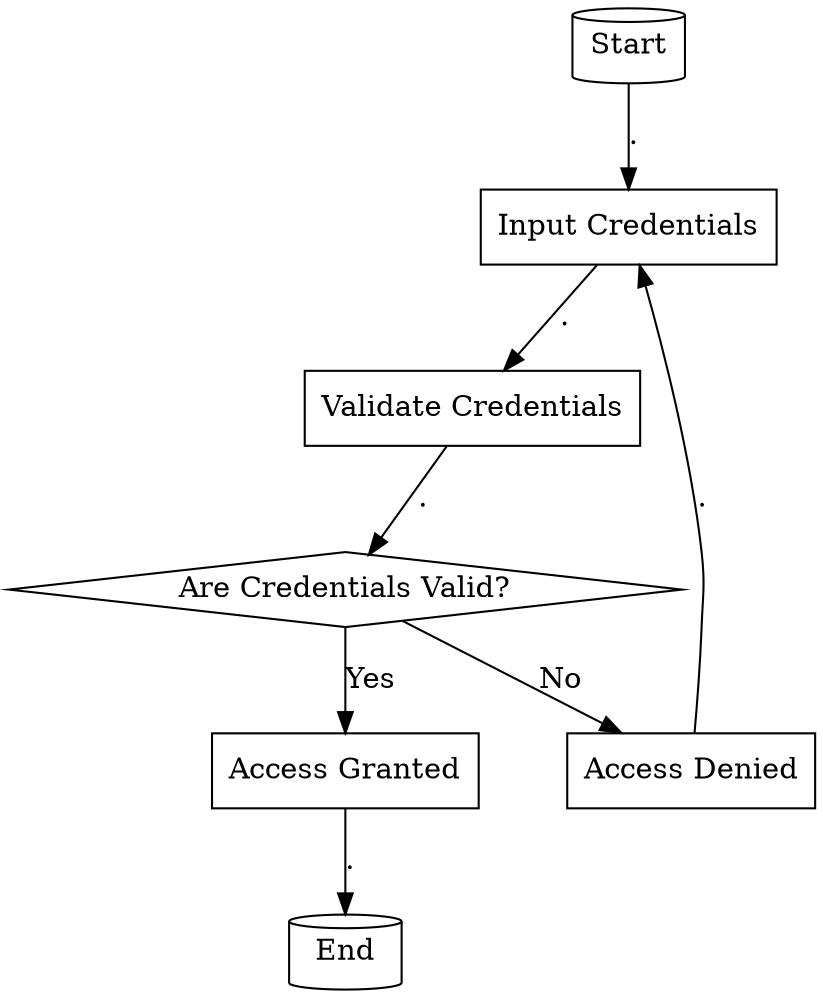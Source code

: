 digraph G {
    "start" [label="Start", shape="cylinder"];
    "input_credentials" [label="Input Credentials", shape="rectangle"];
    "validate_credentials" [label="Validate Credentials", shape="rectangle"];
    "credentials_valid" [label="Are Credentials Valid?", shape="diamond"];
    "access_granted" [label="Access Granted", shape="rectangle"];
    "access_denied" [label="Access Denied", shape="rectangle"];
    "end" [label="End", shape="cylinder"];

    "start" -> "input_credentials" [label="."];
    "input_credentials" -> "validate_credentials" [label="."];
    "validate_credentials" -> "credentials_valid" [label="."];
    "credentials_valid" -> "access_granted" [label="Yes"];
    "credentials_valid" -> "access_denied" [label="No"];
    "access_granted" -> "end" [label="."];
    "access_denied" -> "input_credentials" [label="."];
}